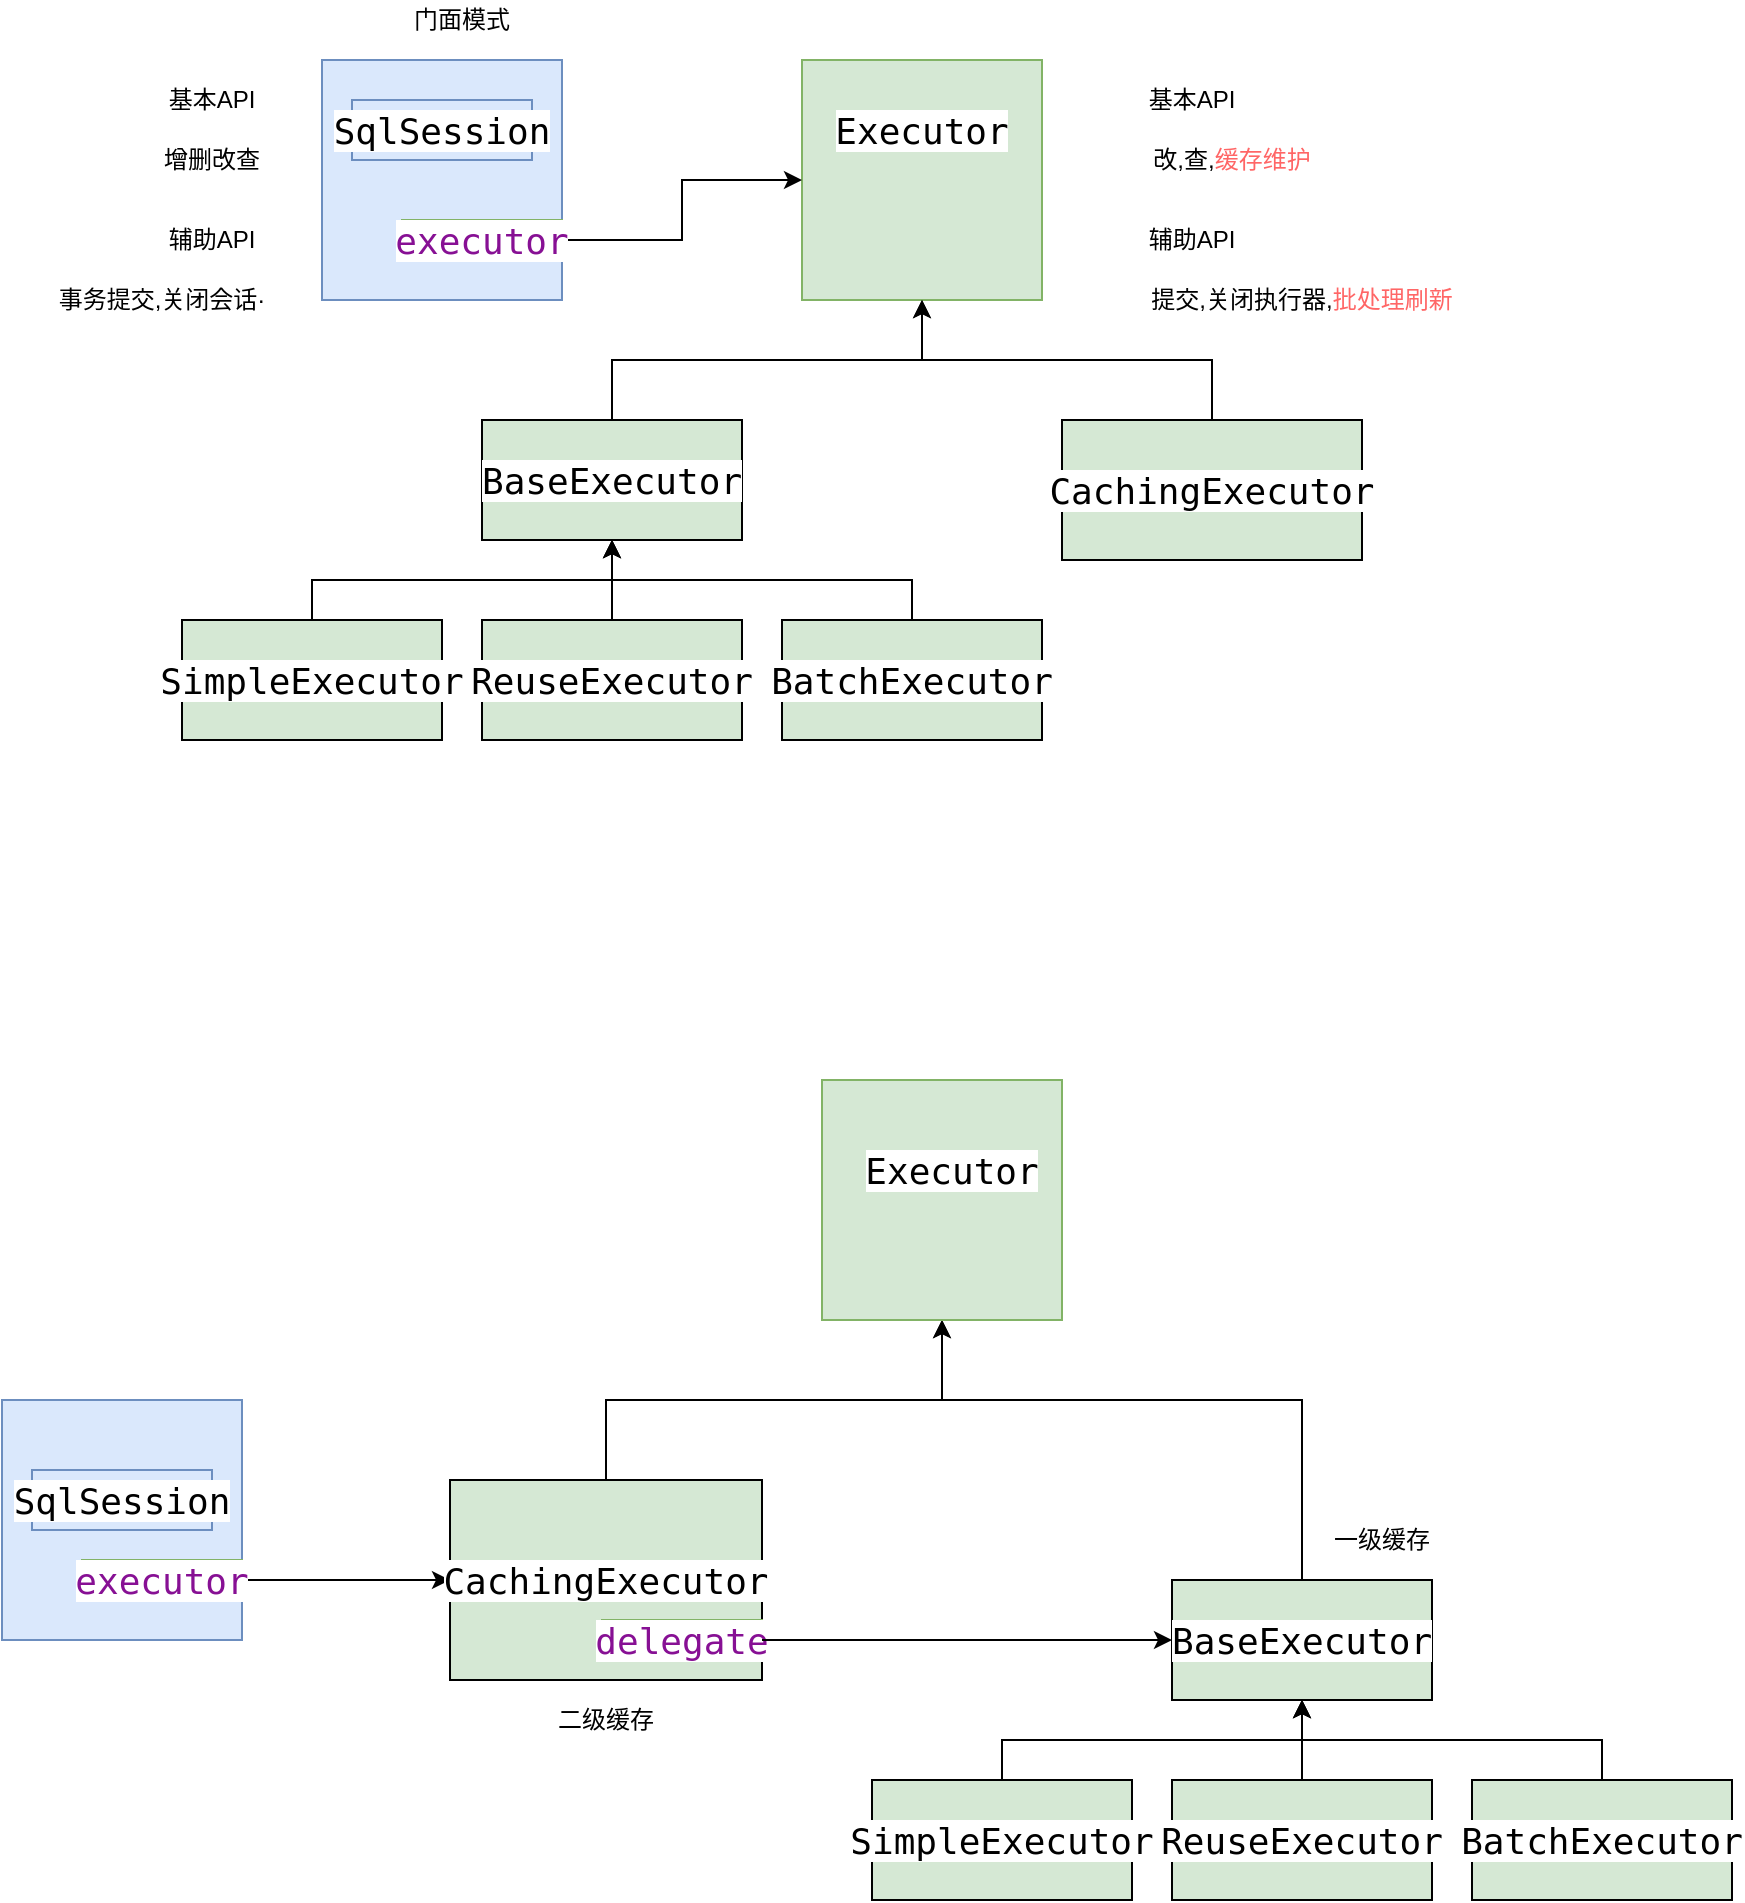 <mxfile version="15.1.3" type="device"><diagram id="uDTQgXjz15Uzn8fU12gg" name="第 1 页"><mxGraphModel dx="1024" dy="632" grid="1" gridSize="10" guides="1" tooltips="1" connect="1" arrows="1" fold="1" page="1" pageScale="1" pageWidth="827" pageHeight="1169" math="0" shadow="0"><root><mxCell id="0"/><mxCell id="1" parent="0"/><mxCell id="j-2TQAUco998kdNkHj3k-1" value="" style="rounded=0;whiteSpace=wrap;html=1;fillColor=#dae8fc;strokeColor=#6c8ebf;" parent="1" vertex="1"><mxGeometry x="220" y="600" width="120" height="120" as="geometry"/></mxCell><mxCell id="j-2TQAUco998kdNkHj3k-2" value="" style="rounded=0;whiteSpace=wrap;html=1;fillColor=#d5e8d4;strokeColor=#82b366;" parent="1" vertex="1"><mxGeometry x="460" y="600" width="120" height="120" as="geometry"/></mxCell><mxCell id="j-2TQAUco998kdNkHj3k-3" value="&lt;pre style=&quot;background-color: #ffffff ; color: #080808 ; font-family: &amp;#34;jetbrains mono&amp;#34; , monospace ; font-size: 13.5pt&quot;&gt;&lt;span style=&quot;color: #000000&quot;&gt;SqlSession&lt;/span&gt;&lt;/pre&gt;" style="text;html=1;strokeColor=#6c8ebf;fillColor=#dae8fc;align=center;verticalAlign=middle;whiteSpace=wrap;rounded=0;" parent="1" vertex="1"><mxGeometry x="235" y="620" width="90" height="30" as="geometry"/></mxCell><mxCell id="j-2TQAUco998kdNkHj3k-4" value="&lt;pre style=&quot;background-color: #ffffff ; color: #080808 ; font-family: &amp;#34;jetbrains mono&amp;#34; , monospace ; font-size: 13.5pt&quot;&gt;&lt;pre style=&quot;font-family: &amp;#34;jetbrains mono&amp;#34; , monospace ; font-size: 13.5pt&quot;&gt;&lt;span style=&quot;color: #000000&quot;&gt;Executor&lt;/span&gt;&lt;/pre&gt;&lt;/pre&gt;" style="text;html=1;strokeColor=none;fillColor=none;align=center;verticalAlign=middle;whiteSpace=wrap;rounded=0;" parent="1" vertex="1"><mxGeometry x="475" y="620" width="90" height="30" as="geometry"/></mxCell><mxCell id="j-2TQAUco998kdNkHj3k-6" style="edgeStyle=orthogonalEdgeStyle;rounded=0;orthogonalLoop=1;jettySize=auto;html=1;exitX=1;exitY=0.5;exitDx=0;exitDy=0;entryX=0;entryY=0.5;entryDx=0;entryDy=0;" parent="1" source="j-2TQAUco998kdNkHj3k-5" target="j-2TQAUco998kdNkHj3k-2" edge="1"><mxGeometry relative="1" as="geometry"/></mxCell><mxCell id="j-2TQAUco998kdNkHj3k-5" value="&lt;pre style=&quot;background-color: #ffffff ; color: #080808 ; font-family: &amp;quot;jetbrains mono&amp;quot; , monospace ; font-size: 13.5pt&quot;&gt;&lt;span style=&quot;color: #871094&quot;&gt;executor&lt;/span&gt;&lt;/pre&gt;" style="text;html=1;strokeColor=#82b366;align=center;verticalAlign=middle;whiteSpace=wrap;rounded=0;fillColor=#D5E8D4;" parent="1" vertex="1"><mxGeometry x="260" y="680" width="80" height="20" as="geometry"/></mxCell><mxCell id="j-2TQAUco998kdNkHj3k-7" value="门面模式" style="text;html=1;strokeColor=none;fillColor=none;align=center;verticalAlign=middle;whiteSpace=wrap;rounded=0;" parent="1" vertex="1"><mxGeometry x="260" y="570" width="60" height="20" as="geometry"/></mxCell><mxCell id="j-2TQAUco998kdNkHj3k-8" value="基本API" style="text;html=1;strokeColor=none;fillColor=none;align=center;verticalAlign=middle;whiteSpace=wrap;rounded=0;" parent="1" vertex="1"><mxGeometry x="140" y="610" width="50" height="20" as="geometry"/></mxCell><mxCell id="j-2TQAUco998kdNkHj3k-9" value="基本API" style="text;html=1;strokeColor=none;fillColor=none;align=center;verticalAlign=middle;whiteSpace=wrap;rounded=0;" parent="1" vertex="1"><mxGeometry x="630" y="610" width="50" height="20" as="geometry"/></mxCell><mxCell id="j-2TQAUco998kdNkHj3k-10" value="辅助API" style="text;html=1;strokeColor=none;fillColor=none;align=center;verticalAlign=middle;whiteSpace=wrap;rounded=0;" parent="1" vertex="1"><mxGeometry x="140" y="680" width="50" height="20" as="geometry"/></mxCell><mxCell id="j-2TQAUco998kdNkHj3k-11" value="辅助API" style="text;html=1;strokeColor=none;fillColor=none;align=center;verticalAlign=middle;whiteSpace=wrap;rounded=0;" parent="1" vertex="1"><mxGeometry x="630" y="680" width="50" height="20" as="geometry"/></mxCell><mxCell id="j-2TQAUco998kdNkHj3k-12" value="增删改查" style="text;html=1;strokeColor=none;fillColor=none;align=center;verticalAlign=middle;whiteSpace=wrap;rounded=0;" parent="1" vertex="1"><mxGeometry x="140" y="640" width="50" height="20" as="geometry"/></mxCell><mxCell id="j-2TQAUco998kdNkHj3k-13" value="事务提交,关闭会话·" style="text;html=1;strokeColor=none;fillColor=none;align=center;verticalAlign=middle;whiteSpace=wrap;rounded=0;" parent="1" vertex="1"><mxGeometry x="80" y="710" width="120" height="20" as="geometry"/></mxCell><mxCell id="j-2TQAUco998kdNkHj3k-14" value="改,查,&lt;font color=&quot;#ff6666&quot;&gt;缓存维护&lt;/font&gt;" style="text;html=1;strokeColor=none;fillColor=none;align=center;verticalAlign=middle;whiteSpace=wrap;rounded=0;" parent="1" vertex="1"><mxGeometry x="630" y="640" width="90" height="20" as="geometry"/></mxCell><mxCell id="j-2TQAUco998kdNkHj3k-15" value="提交,关闭执行器,&lt;font color=&quot;#ff6666&quot;&gt;批处理刷新&lt;/font&gt;" style="text;html=1;strokeColor=none;fillColor=none;align=center;verticalAlign=middle;whiteSpace=wrap;rounded=0;" parent="1" vertex="1"><mxGeometry x="630" y="710" width="160" height="20" as="geometry"/></mxCell><mxCell id="j-2TQAUco998kdNkHj3k-21" style="edgeStyle=orthogonalEdgeStyle;rounded=0;orthogonalLoop=1;jettySize=auto;html=1;exitX=0.5;exitY=0;exitDx=0;exitDy=0;entryX=0.5;entryY=1;entryDx=0;entryDy=0;" parent="1" source="j-2TQAUco998kdNkHj3k-16" target="j-2TQAUco998kdNkHj3k-2" edge="1"><mxGeometry relative="1" as="geometry"/></mxCell><mxCell id="j-2TQAUco998kdNkHj3k-16" value="&lt;pre style=&quot;background-color: #ffffff ; color: #080808 ; font-family: &amp;#34;jetbrains mono&amp;#34; , monospace ; font-size: 13.5pt&quot;&gt;&lt;span style=&quot;color: #000000&quot;&gt;BaseExecutor&lt;/span&gt;&lt;/pre&gt;" style="rounded=0;whiteSpace=wrap;html=1;fillColor=#D5E8D4;" parent="1" vertex="1"><mxGeometry x="300" y="780" width="130" height="60" as="geometry"/></mxCell><mxCell id="j-2TQAUco998kdNkHj3k-22" style="edgeStyle=orthogonalEdgeStyle;rounded=0;orthogonalLoop=1;jettySize=auto;html=1;exitX=0.5;exitY=0;exitDx=0;exitDy=0;entryX=0.5;entryY=1;entryDx=0;entryDy=0;" parent="1" source="j-2TQAUco998kdNkHj3k-17" target="j-2TQAUco998kdNkHj3k-2" edge="1"><mxGeometry relative="1" as="geometry"><mxPoint x="530" y="790" as="targetPoint"/></mxGeometry></mxCell><mxCell id="j-2TQAUco998kdNkHj3k-17" value="&lt;pre style=&quot;background-color: #ffffff ; color: #080808 ; font-family: &amp;#34;jetbrains mono&amp;#34; , monospace ; font-size: 13.5pt&quot;&gt;&lt;span style=&quot;color: #000000&quot;&gt;CachingExecutor&lt;/span&gt;&lt;/pre&gt;" style="rounded=0;whiteSpace=wrap;html=1;fillColor=#D5E8D4;" parent="1" vertex="1"><mxGeometry x="590" y="780" width="150" height="70" as="geometry"/></mxCell><mxCell id="j-2TQAUco998kdNkHj3k-23" style="edgeStyle=orthogonalEdgeStyle;rounded=0;orthogonalLoop=1;jettySize=auto;html=1;exitX=0.5;exitY=0;exitDx=0;exitDy=0;entryX=0.5;entryY=1;entryDx=0;entryDy=0;" parent="1" source="j-2TQAUco998kdNkHj3k-18" target="j-2TQAUco998kdNkHj3k-16" edge="1"><mxGeometry relative="1" as="geometry"/></mxCell><mxCell id="j-2TQAUco998kdNkHj3k-18" value="&lt;pre style=&quot;background-color: #ffffff ; color: #080808 ; font-family: &amp;#34;jetbrains mono&amp;#34; , monospace ; font-size: 13.5pt&quot;&gt;&lt;pre style=&quot;font-family: &amp;#34;jetbrains mono&amp;#34; , monospace ; font-size: 13.5pt&quot;&gt;&lt;span style=&quot;color: #000000&quot;&gt;SimpleExecutor&lt;/span&gt;&lt;/pre&gt;&lt;/pre&gt;" style="rounded=0;whiteSpace=wrap;html=1;fillColor=#D5E8D4;" parent="1" vertex="1"><mxGeometry x="150" y="880" width="130" height="60" as="geometry"/></mxCell><mxCell id="j-2TQAUco998kdNkHj3k-24" style="edgeStyle=orthogonalEdgeStyle;rounded=0;orthogonalLoop=1;jettySize=auto;html=1;exitX=0.5;exitY=0;exitDx=0;exitDy=0;entryX=0.5;entryY=1;entryDx=0;entryDy=0;" parent="1" source="j-2TQAUco998kdNkHj3k-19" target="j-2TQAUco998kdNkHj3k-16" edge="1"><mxGeometry relative="1" as="geometry"/></mxCell><mxCell id="j-2TQAUco998kdNkHj3k-19" value="&lt;pre style=&quot;background-color: #ffffff ; color: #080808 ; font-family: &amp;#34;jetbrains mono&amp;#34; , monospace ; font-size: 13.5pt&quot;&gt;&lt;pre style=&quot;font-family: &amp;#34;jetbrains mono&amp;#34; , monospace ; font-size: 13.5pt&quot;&gt;&lt;span style=&quot;color: #000000&quot;&gt;ReuseExecutor&lt;/span&gt;&lt;/pre&gt;&lt;/pre&gt;" style="rounded=0;whiteSpace=wrap;html=1;fillColor=#D5E8D4;" parent="1" vertex="1"><mxGeometry x="300" y="880" width="130" height="60" as="geometry"/></mxCell><mxCell id="j-2TQAUco998kdNkHj3k-25" style="edgeStyle=orthogonalEdgeStyle;rounded=0;orthogonalLoop=1;jettySize=auto;html=1;exitX=0.5;exitY=0;exitDx=0;exitDy=0;entryX=0.5;entryY=1;entryDx=0;entryDy=0;" parent="1" source="j-2TQAUco998kdNkHj3k-20" target="j-2TQAUco998kdNkHj3k-16" edge="1"><mxGeometry relative="1" as="geometry"><mxPoint x="360" y="840" as="targetPoint"/></mxGeometry></mxCell><mxCell id="j-2TQAUco998kdNkHj3k-20" value="&lt;pre style=&quot;background-color: #ffffff ; color: #080808 ; font-family: &amp;#34;jetbrains mono&amp;#34; , monospace ; font-size: 13.5pt&quot;&gt;&lt;pre style=&quot;font-family: &amp;#34;jetbrains mono&amp;#34; , monospace ; font-size: 13.5pt&quot;&gt;&lt;span style=&quot;color: #000000&quot;&gt;BatchExecutor&lt;/span&gt;&lt;/pre&gt;&lt;/pre&gt;" style="rounded=0;whiteSpace=wrap;html=1;fillColor=#D5E8D4;" parent="1" vertex="1"><mxGeometry x="450" y="880" width="130" height="60" as="geometry"/></mxCell><mxCell id="snbcu-CESpyqGck2KuAO-5" style="edgeStyle=orthogonalEdgeStyle;rounded=0;orthogonalLoop=1;jettySize=auto;html=1;exitX=1;exitY=0.5;exitDx=0;exitDy=0;entryX=0;entryY=0.5;entryDx=0;entryDy=0;" edge="1" parent="1" source="snbcu-CESpyqGck2KuAO-6" target="snbcu-CESpyqGck2KuAO-19"><mxGeometry relative="1" as="geometry"/></mxCell><mxCell id="snbcu-CESpyqGck2KuAO-16" style="edgeStyle=orthogonalEdgeStyle;rounded=0;orthogonalLoop=1;jettySize=auto;html=1;exitX=0.5;exitY=0;exitDx=0;exitDy=0;entryX=0.5;entryY=1;entryDx=0;entryDy=0;" edge="1" parent="1" source="snbcu-CESpyqGck2KuAO-17" target="snbcu-CESpyqGck2KuAO-2"><mxGeometry relative="1" as="geometry"><Array as="points"><mxPoint x="710" y="1270"/><mxPoint x="530" y="1270"/></Array></mxGeometry></mxCell><mxCell id="snbcu-CESpyqGck2KuAO-18" style="edgeStyle=orthogonalEdgeStyle;rounded=0;orthogonalLoop=1;jettySize=auto;html=1;exitX=0.5;exitY=0;exitDx=0;exitDy=0;entryX=0.5;entryY=1;entryDx=0;entryDy=0;" edge="1" parent="1" source="snbcu-CESpyqGck2KuAO-19" target="snbcu-CESpyqGck2KuAO-2"><mxGeometry relative="1" as="geometry"><mxPoint x="509" y="1270" as="targetPoint"/></mxGeometry></mxCell><mxCell id="snbcu-CESpyqGck2KuAO-26" value="" style="group" vertex="1" connectable="0" parent="1"><mxGeometry x="60" y="1270" width="120" height="120" as="geometry"/></mxCell><mxCell id="snbcu-CESpyqGck2KuAO-1" value="" style="rounded=0;whiteSpace=wrap;html=1;fillColor=#dae8fc;strokeColor=#6c8ebf;" vertex="1" parent="snbcu-CESpyqGck2KuAO-26"><mxGeometry width="120" height="120" as="geometry"/></mxCell><mxCell id="snbcu-CESpyqGck2KuAO-3" value="&lt;pre style=&quot;background-color: #ffffff ; color: #080808 ; font-family: &amp;#34;jetbrains mono&amp;#34; , monospace ; font-size: 13.5pt&quot;&gt;&lt;span style=&quot;color: #000000&quot;&gt;SqlSession&lt;/span&gt;&lt;/pre&gt;" style="text;html=1;strokeColor=#6c8ebf;fillColor=#dae8fc;align=center;verticalAlign=middle;whiteSpace=wrap;rounded=0;" vertex="1" parent="snbcu-CESpyqGck2KuAO-26"><mxGeometry x="15" y="35" width="90" height="30" as="geometry"/></mxCell><mxCell id="snbcu-CESpyqGck2KuAO-6" value="&lt;pre style=&quot;background-color: #ffffff ; color: #080808 ; font-family: &amp;quot;jetbrains mono&amp;quot; , monospace ; font-size: 13.5pt&quot;&gt;&lt;span style=&quot;color: #871094&quot;&gt;executor&lt;/span&gt;&lt;/pre&gt;" style="text;html=1;strokeColor=#82b366;align=center;verticalAlign=middle;whiteSpace=wrap;rounded=0;fillColor=#D5E8D4;" vertex="1" parent="snbcu-CESpyqGck2KuAO-26"><mxGeometry x="40" y="80" width="80" height="20" as="geometry"/></mxCell><mxCell id="snbcu-CESpyqGck2KuAO-27" value="" style="group" vertex="1" connectable="0" parent="1"><mxGeometry x="470" y="1110" width="120" height="120" as="geometry"/></mxCell><mxCell id="snbcu-CESpyqGck2KuAO-2" value="" style="rounded=0;whiteSpace=wrap;html=1;fillColor=#d5e8d4;strokeColor=#82b366;" vertex="1" parent="snbcu-CESpyqGck2KuAO-27"><mxGeometry width="120" height="120" as="geometry"/></mxCell><mxCell id="snbcu-CESpyqGck2KuAO-4" value="&lt;pre style=&quot;background-color: #ffffff ; color: #080808 ; font-family: &amp;#34;jetbrains mono&amp;#34; , monospace ; font-size: 13.5pt&quot;&gt;&lt;pre style=&quot;font-family: &amp;#34;jetbrains mono&amp;#34; , monospace ; font-size: 13.5pt&quot;&gt;&lt;span style=&quot;color: #000000&quot;&gt;Executor&lt;/span&gt;&lt;/pre&gt;&lt;/pre&gt;" style="text;html=1;strokeColor=none;fillColor=none;align=center;verticalAlign=middle;whiteSpace=wrap;rounded=0;" vertex="1" parent="snbcu-CESpyqGck2KuAO-27"><mxGeometry x="20" y="30" width="90" height="30" as="geometry"/></mxCell><mxCell id="snbcu-CESpyqGck2KuAO-28" value="" style="group" vertex="1" connectable="0" parent="1"><mxGeometry x="495" y="1360" width="430" height="160" as="geometry"/></mxCell><mxCell id="snbcu-CESpyqGck2KuAO-17" value="&lt;pre style=&quot;background-color: #ffffff ; color: #080808 ; font-family: &amp;#34;jetbrains mono&amp;#34; , monospace ; font-size: 13.5pt&quot;&gt;&lt;span style=&quot;color: #000000&quot;&gt;BaseExecutor&lt;/span&gt;&lt;/pre&gt;" style="rounded=0;whiteSpace=wrap;html=1;fillColor=#D5E8D4;" vertex="1" parent="snbcu-CESpyqGck2KuAO-28"><mxGeometry x="150" width="130" height="60" as="geometry"/></mxCell><mxCell id="snbcu-CESpyqGck2KuAO-20" style="edgeStyle=orthogonalEdgeStyle;rounded=0;orthogonalLoop=1;jettySize=auto;html=1;exitX=0.5;exitY=0;exitDx=0;exitDy=0;entryX=0.5;entryY=1;entryDx=0;entryDy=0;" edge="1" parent="snbcu-CESpyqGck2KuAO-28" source="snbcu-CESpyqGck2KuAO-21" target="snbcu-CESpyqGck2KuAO-17"><mxGeometry relative="1" as="geometry"/></mxCell><mxCell id="snbcu-CESpyqGck2KuAO-21" value="&lt;pre style=&quot;background-color: #ffffff ; color: #080808 ; font-family: &amp;#34;jetbrains mono&amp;#34; , monospace ; font-size: 13.5pt&quot;&gt;&lt;pre style=&quot;font-family: &amp;#34;jetbrains mono&amp;#34; , monospace ; font-size: 13.5pt&quot;&gt;&lt;span style=&quot;color: #000000&quot;&gt;SimpleExecutor&lt;/span&gt;&lt;/pre&gt;&lt;/pre&gt;" style="rounded=0;whiteSpace=wrap;html=1;fillColor=#D5E8D4;" vertex="1" parent="snbcu-CESpyqGck2KuAO-28"><mxGeometry y="100" width="130" height="60" as="geometry"/></mxCell><mxCell id="snbcu-CESpyqGck2KuAO-22" style="edgeStyle=orthogonalEdgeStyle;rounded=0;orthogonalLoop=1;jettySize=auto;html=1;exitX=0.5;exitY=0;exitDx=0;exitDy=0;entryX=0.5;entryY=1;entryDx=0;entryDy=0;" edge="1" parent="snbcu-CESpyqGck2KuAO-28" source="snbcu-CESpyqGck2KuAO-23" target="snbcu-CESpyqGck2KuAO-17"><mxGeometry relative="1" as="geometry"/></mxCell><mxCell id="snbcu-CESpyqGck2KuAO-23" value="&lt;pre style=&quot;background-color: #ffffff ; color: #080808 ; font-family: &amp;#34;jetbrains mono&amp;#34; , monospace ; font-size: 13.5pt&quot;&gt;&lt;pre style=&quot;font-family: &amp;#34;jetbrains mono&amp;#34; , monospace ; font-size: 13.5pt&quot;&gt;&lt;span style=&quot;color: #000000&quot;&gt;ReuseExecutor&lt;/span&gt;&lt;/pre&gt;&lt;/pre&gt;" style="rounded=0;whiteSpace=wrap;html=1;fillColor=#D5E8D4;" vertex="1" parent="snbcu-CESpyqGck2KuAO-28"><mxGeometry x="150" y="100" width="130" height="60" as="geometry"/></mxCell><mxCell id="snbcu-CESpyqGck2KuAO-24" style="edgeStyle=orthogonalEdgeStyle;rounded=0;orthogonalLoop=1;jettySize=auto;html=1;exitX=0.5;exitY=0;exitDx=0;exitDy=0;entryX=0.5;entryY=1;entryDx=0;entryDy=0;" edge="1" parent="snbcu-CESpyqGck2KuAO-28" source="snbcu-CESpyqGck2KuAO-25" target="snbcu-CESpyqGck2KuAO-17"><mxGeometry relative="1" as="geometry"><mxPoint x="210" y="60" as="targetPoint"/></mxGeometry></mxCell><mxCell id="snbcu-CESpyqGck2KuAO-25" value="&lt;pre style=&quot;background-color: #ffffff ; color: #080808 ; font-family: &amp;#34;jetbrains mono&amp;#34; , monospace ; font-size: 13.5pt&quot;&gt;&lt;pre style=&quot;font-family: &amp;#34;jetbrains mono&amp;#34; , monospace ; font-size: 13.5pt&quot;&gt;&lt;span style=&quot;color: #000000&quot;&gt;BatchExecutor&lt;/span&gt;&lt;/pre&gt;&lt;/pre&gt;" style="rounded=0;whiteSpace=wrap;html=1;fillColor=#D5E8D4;" vertex="1" parent="snbcu-CESpyqGck2KuAO-28"><mxGeometry x="300" y="100" width="130" height="60" as="geometry"/></mxCell><mxCell id="snbcu-CESpyqGck2KuAO-31" value="" style="group" vertex="1" connectable="0" parent="1"><mxGeometry x="284" y="1310" width="156" height="100" as="geometry"/></mxCell><mxCell id="snbcu-CESpyqGck2KuAO-19" value="&lt;pre style=&quot;background-color: #ffffff ; color: #080808 ; font-family: &amp;#34;jetbrains mono&amp;#34; , monospace ; font-size: 13.5pt&quot;&gt;&lt;span style=&quot;color: #000000&quot;&gt;CachingExecutor&lt;/span&gt;&lt;/pre&gt;" style="rounded=0;whiteSpace=wrap;html=1;fillColor=#D5E8D4;" vertex="1" parent="snbcu-CESpyqGck2KuAO-31"><mxGeometry width="156" height="100" as="geometry"/></mxCell><mxCell id="snbcu-CESpyqGck2KuAO-30" value="&lt;pre style=&quot;background-color: #ffffff ; color: #080808 ; font-family: &amp;#34;jetbrains mono&amp;#34; , monospace ; font-size: 13.5pt&quot;&gt;&lt;pre style=&quot;font-family: &amp;#34;jetbrains mono&amp;#34; , monospace ; font-size: 13.5pt&quot;&gt;&lt;span style=&quot;color: #871094&quot;&gt;delegate&lt;/span&gt;&lt;/pre&gt;&lt;/pre&gt;" style="text;html=1;strokeColor=#82b366;align=center;verticalAlign=middle;whiteSpace=wrap;rounded=0;fillColor=#D5E8D4;" vertex="1" parent="snbcu-CESpyqGck2KuAO-31"><mxGeometry x="76" y="70" width="80" height="20" as="geometry"/></mxCell><mxCell id="snbcu-CESpyqGck2KuAO-32" style="edgeStyle=orthogonalEdgeStyle;rounded=0;orthogonalLoop=1;jettySize=auto;html=1;exitX=1;exitY=0.5;exitDx=0;exitDy=0;entryX=0;entryY=0.5;entryDx=0;entryDy=0;" edge="1" parent="1" source="snbcu-CESpyqGck2KuAO-30" target="snbcu-CESpyqGck2KuAO-17"><mxGeometry relative="1" as="geometry"/></mxCell><mxCell id="snbcu-CESpyqGck2KuAO-33" value="二级缓存" style="text;html=1;strokeColor=none;fillColor=none;align=center;verticalAlign=middle;whiteSpace=wrap;rounded=0;" vertex="1" parent="1"><mxGeometry x="332" y="1420" width="60" height="20" as="geometry"/></mxCell><mxCell id="snbcu-CESpyqGck2KuAO-34" value="一级缓存" style="text;html=1;strokeColor=none;fillColor=none;align=center;verticalAlign=middle;whiteSpace=wrap;rounded=0;" vertex="1" parent="1"><mxGeometry x="720" y="1330" width="60" height="20" as="geometry"/></mxCell></root></mxGraphModel></diagram></mxfile>